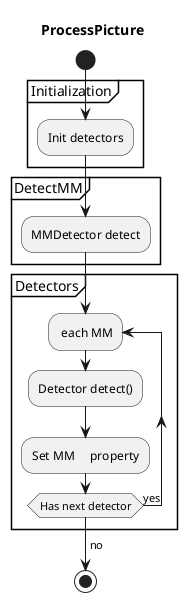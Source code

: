 @startuml
Title ProcessPicture

start

partition Initialization {

    :Init detectors;

}

partition DetectMM {
    :MMDetector detect;
}

partition Detectors {
    repeat : each MM
      :Detector detect();
:Set MM     property;


    repeat while (Has next detector) is (yes)
    ->no;
}
stop

@enduml